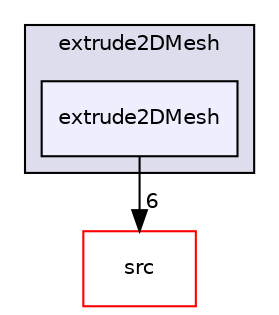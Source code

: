 digraph "applications/utilities/mesh/generation/extrude2DMesh/extrude2DMesh/extrude2DMesh" {
  bgcolor=transparent;
  compound=true
  node [ fontsize="10", fontname="Helvetica"];
  edge [ labelfontsize="10", labelfontname="Helvetica"];
  subgraph clusterdir_7c98efa7a893c5bc6225cfc4fa4a3182 {
    graph [ bgcolor="#ddddee", pencolor="black", label="extrude2DMesh" fontname="Helvetica", fontsize="10", URL="dir_7c98efa7a893c5bc6225cfc4fa4a3182.html"]
  dir_26888682c4cda0f351e795660b4561de [shape=box, label="extrude2DMesh", style="filled", fillcolor="#eeeeff", pencolor="black", URL="dir_26888682c4cda0f351e795660b4561de.html"];
  }
  dir_68267d1309a1af8e8297ef4c3efbcdba [shape=box label="src" color="red" URL="dir_68267d1309a1af8e8297ef4c3efbcdba.html"];
  dir_26888682c4cda0f351e795660b4561de->dir_68267d1309a1af8e8297ef4c3efbcdba [headlabel="6", labeldistance=1.5 headhref="dir_000505_000736.html"];
}
